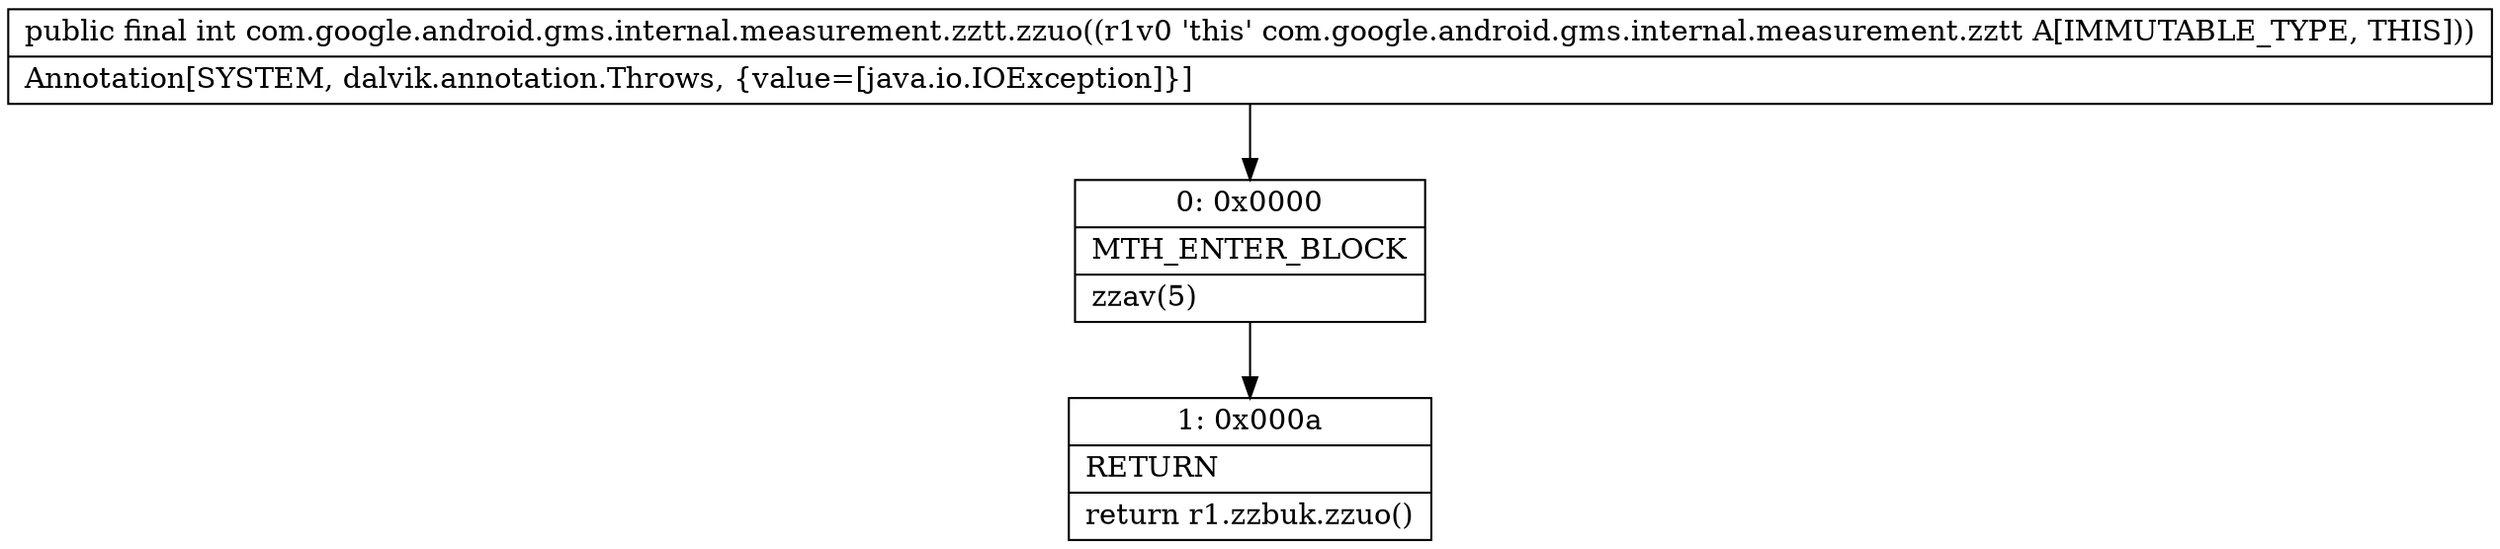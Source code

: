digraph "CFG forcom.google.android.gms.internal.measurement.zztt.zzuo()I" {
Node_0 [shape=record,label="{0\:\ 0x0000|MTH_ENTER_BLOCK\l|zzav(5)\l}"];
Node_1 [shape=record,label="{1\:\ 0x000a|RETURN\l|return r1.zzbuk.zzuo()\l}"];
MethodNode[shape=record,label="{public final int com.google.android.gms.internal.measurement.zztt.zzuo((r1v0 'this' com.google.android.gms.internal.measurement.zztt A[IMMUTABLE_TYPE, THIS]))  | Annotation[SYSTEM, dalvik.annotation.Throws, \{value=[java.io.IOException]\}]\l}"];
MethodNode -> Node_0;
Node_0 -> Node_1;
}

